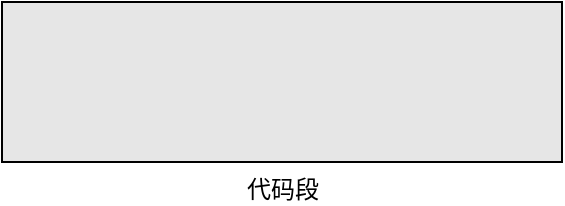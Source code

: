 <mxfile version="13.7.6" type="github">
  <diagram id="qV0q8ZnibLqjwUR9Dfzh" name="第 1 页">
    <mxGraphModel dx="868" dy="460" grid="1" gridSize="10" guides="1" tooltips="1" connect="1" arrows="1" fold="1" page="1" pageScale="1" pageWidth="827" pageHeight="1169" math="0" shadow="0">
      <root>
        <mxCell id="0" />
        <mxCell id="1" parent="0" />
        <object label="代码段" id="en6KkWz-SCpkne4RCK_7-2">
          <mxCell style="verticalLabelPosition=bottom;verticalAlign=top;html=1;shape=mxgraph.basic.rect;fillColor2=none;strokeWidth=1;size=20;indent=5;fillColor=#E6E6E6;labelBackgroundColor=none;fontStyle=0" vertex="1" parent="1">
            <mxGeometry x="50" y="10" width="280" height="80" as="geometry" />
          </mxCell>
        </object>
      </root>
    </mxGraphModel>
  </diagram>
</mxfile>
